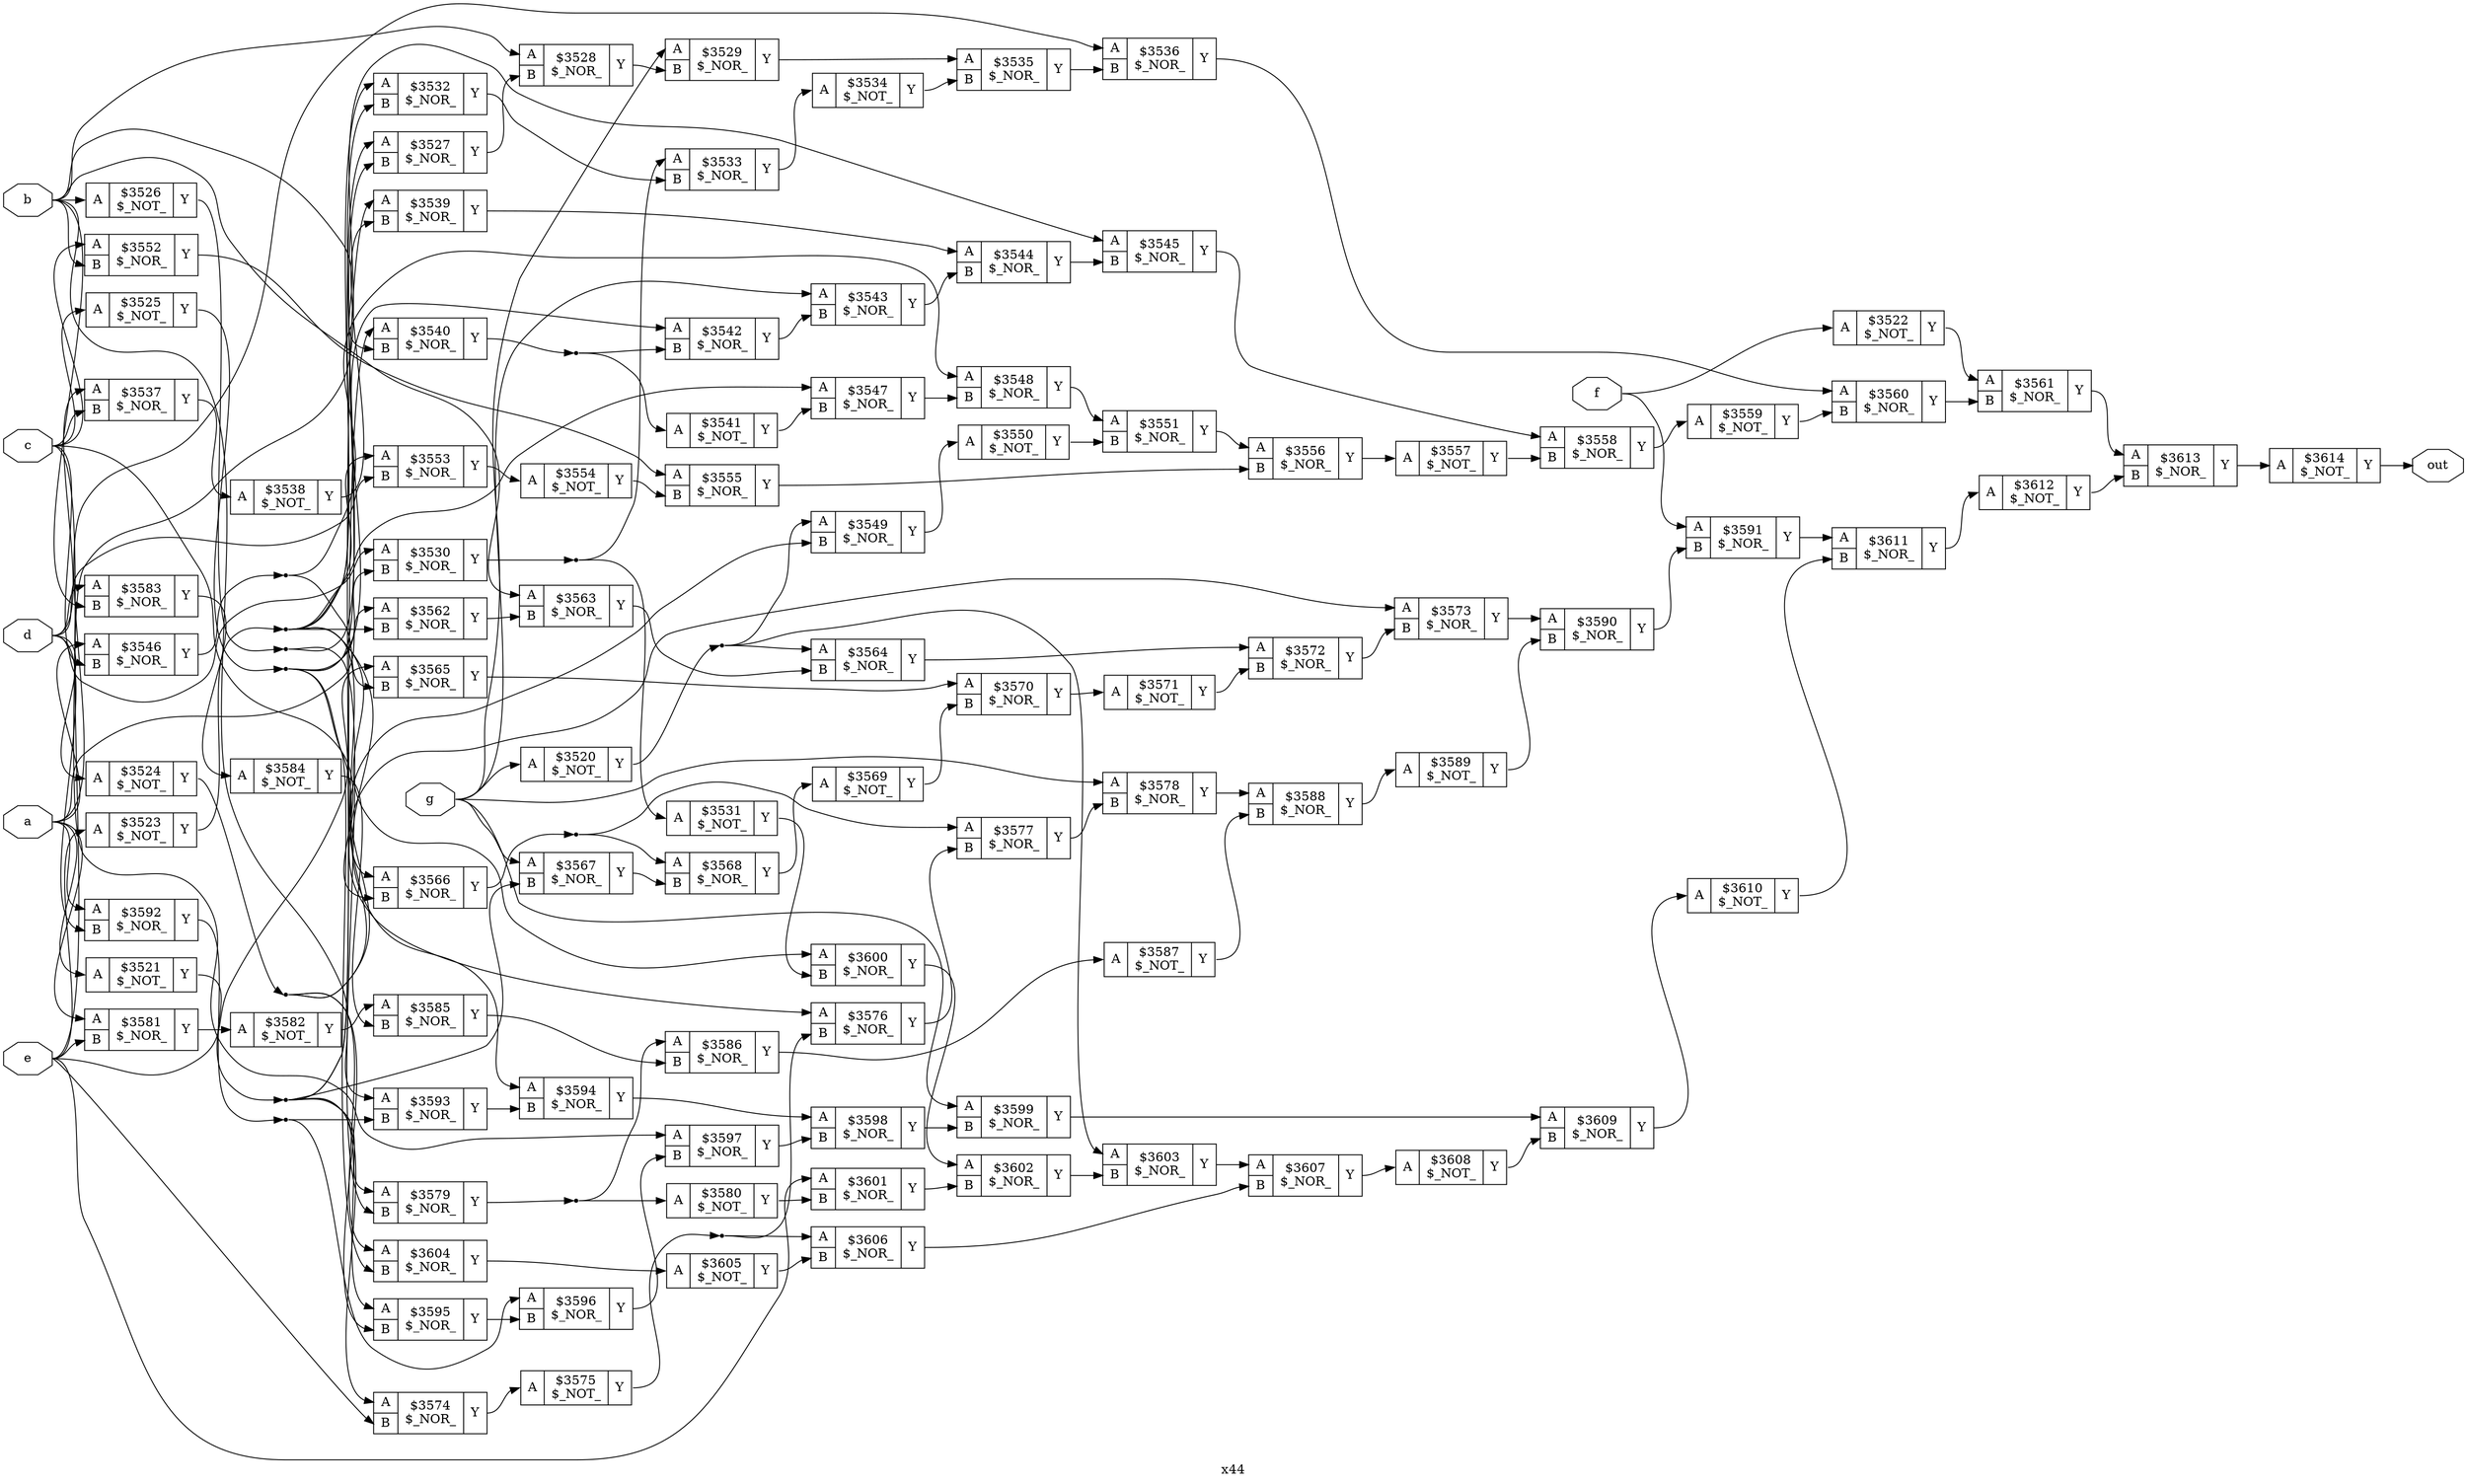 digraph "x44" {
label="x44";
rankdir="LR";
remincross=true;
n95 [ shape=octagon, label="a", color="black", fontcolor="black" ];
n96 [ shape=octagon, label="b", color="black", fontcolor="black" ];
n97 [ shape=octagon, label="c", color="black", fontcolor="black" ];
n98 [ shape=octagon, label="d", color="black", fontcolor="black" ];
n99 [ shape=octagon, label="e", color="black", fontcolor="black" ];
n100 [ shape=octagon, label="f", color="black", fontcolor="black" ];
n101 [ shape=octagon, label="g", color="black", fontcolor="black" ];
n102 [ shape=octagon, label="out", color="black", fontcolor="black" ];
c105 [ shape=record, label="{{<p103> A}|$3520\n$_NOT_|{<p104> Y}}" ];
c106 [ shape=record, label="{{<p103> A}|$3521\n$_NOT_|{<p104> Y}}" ];
c107 [ shape=record, label="{{<p103> A}|$3522\n$_NOT_|{<p104> Y}}" ];
c108 [ shape=record, label="{{<p103> A}|$3523\n$_NOT_|{<p104> Y}}" ];
c109 [ shape=record, label="{{<p103> A}|$3524\n$_NOT_|{<p104> Y}}" ];
c110 [ shape=record, label="{{<p103> A}|$3525\n$_NOT_|{<p104> Y}}" ];
c111 [ shape=record, label="{{<p103> A}|$3526\n$_NOT_|{<p104> Y}}" ];
c113 [ shape=record, label="{{<p103> A|<p112> B}|$3527\n$_NOR_|{<p104> Y}}" ];
c114 [ shape=record, label="{{<p103> A|<p112> B}|$3528\n$_NOR_|{<p104> Y}}" ];
c115 [ shape=record, label="{{<p103> A|<p112> B}|$3529\n$_NOR_|{<p104> Y}}" ];
c116 [ shape=record, label="{{<p103> A|<p112> B}|$3530\n$_NOR_|{<p104> Y}}" ];
c117 [ shape=record, label="{{<p103> A}|$3531\n$_NOT_|{<p104> Y}}" ];
c118 [ shape=record, label="{{<p103> A|<p112> B}|$3532\n$_NOR_|{<p104> Y}}" ];
c119 [ shape=record, label="{{<p103> A|<p112> B}|$3533\n$_NOR_|{<p104> Y}}" ];
c120 [ shape=record, label="{{<p103> A}|$3534\n$_NOT_|{<p104> Y}}" ];
c121 [ shape=record, label="{{<p103> A|<p112> B}|$3535\n$_NOR_|{<p104> Y}}" ];
c122 [ shape=record, label="{{<p103> A|<p112> B}|$3536\n$_NOR_|{<p104> Y}}" ];
c123 [ shape=record, label="{{<p103> A|<p112> B}|$3537\n$_NOR_|{<p104> Y}}" ];
c124 [ shape=record, label="{{<p103> A}|$3538\n$_NOT_|{<p104> Y}}" ];
c125 [ shape=record, label="{{<p103> A|<p112> B}|$3539\n$_NOR_|{<p104> Y}}" ];
c126 [ shape=record, label="{{<p103> A|<p112> B}|$3540\n$_NOR_|{<p104> Y}}" ];
c127 [ shape=record, label="{{<p103> A}|$3541\n$_NOT_|{<p104> Y}}" ];
c128 [ shape=record, label="{{<p103> A|<p112> B}|$3542\n$_NOR_|{<p104> Y}}" ];
c129 [ shape=record, label="{{<p103> A|<p112> B}|$3543\n$_NOR_|{<p104> Y}}" ];
c130 [ shape=record, label="{{<p103> A|<p112> B}|$3544\n$_NOR_|{<p104> Y}}" ];
c131 [ shape=record, label="{{<p103> A|<p112> B}|$3545\n$_NOR_|{<p104> Y}}" ];
c132 [ shape=record, label="{{<p103> A|<p112> B}|$3546\n$_NOR_|{<p104> Y}}" ];
c133 [ shape=record, label="{{<p103> A|<p112> B}|$3547\n$_NOR_|{<p104> Y}}" ];
c134 [ shape=record, label="{{<p103> A|<p112> B}|$3548\n$_NOR_|{<p104> Y}}" ];
c135 [ shape=record, label="{{<p103> A|<p112> B}|$3549\n$_NOR_|{<p104> Y}}" ];
c136 [ shape=record, label="{{<p103> A}|$3550\n$_NOT_|{<p104> Y}}" ];
c137 [ shape=record, label="{{<p103> A|<p112> B}|$3551\n$_NOR_|{<p104> Y}}" ];
c138 [ shape=record, label="{{<p103> A|<p112> B}|$3552\n$_NOR_|{<p104> Y}}" ];
c139 [ shape=record, label="{{<p103> A|<p112> B}|$3553\n$_NOR_|{<p104> Y}}" ];
c140 [ shape=record, label="{{<p103> A}|$3554\n$_NOT_|{<p104> Y}}" ];
c141 [ shape=record, label="{{<p103> A|<p112> B}|$3555\n$_NOR_|{<p104> Y}}" ];
c142 [ shape=record, label="{{<p103> A|<p112> B}|$3556\n$_NOR_|{<p104> Y}}" ];
c143 [ shape=record, label="{{<p103> A}|$3557\n$_NOT_|{<p104> Y}}" ];
c144 [ shape=record, label="{{<p103> A|<p112> B}|$3558\n$_NOR_|{<p104> Y}}" ];
c145 [ shape=record, label="{{<p103> A}|$3559\n$_NOT_|{<p104> Y}}" ];
c146 [ shape=record, label="{{<p103> A|<p112> B}|$3560\n$_NOR_|{<p104> Y}}" ];
c147 [ shape=record, label="{{<p103> A|<p112> B}|$3561\n$_NOR_|{<p104> Y}}" ];
c148 [ shape=record, label="{{<p103> A|<p112> B}|$3562\n$_NOR_|{<p104> Y}}" ];
c149 [ shape=record, label="{{<p103> A|<p112> B}|$3563\n$_NOR_|{<p104> Y}}" ];
c150 [ shape=record, label="{{<p103> A|<p112> B}|$3564\n$_NOR_|{<p104> Y}}" ];
c151 [ shape=record, label="{{<p103> A|<p112> B}|$3565\n$_NOR_|{<p104> Y}}" ];
c152 [ shape=record, label="{{<p103> A|<p112> B}|$3566\n$_NOR_|{<p104> Y}}" ];
c153 [ shape=record, label="{{<p103> A|<p112> B}|$3567\n$_NOR_|{<p104> Y}}" ];
c154 [ shape=record, label="{{<p103> A|<p112> B}|$3568\n$_NOR_|{<p104> Y}}" ];
c155 [ shape=record, label="{{<p103> A}|$3569\n$_NOT_|{<p104> Y}}" ];
c156 [ shape=record, label="{{<p103> A|<p112> B}|$3570\n$_NOR_|{<p104> Y}}" ];
c157 [ shape=record, label="{{<p103> A}|$3571\n$_NOT_|{<p104> Y}}" ];
c158 [ shape=record, label="{{<p103> A|<p112> B}|$3572\n$_NOR_|{<p104> Y}}" ];
c159 [ shape=record, label="{{<p103> A|<p112> B}|$3573\n$_NOR_|{<p104> Y}}" ];
c160 [ shape=record, label="{{<p103> A|<p112> B}|$3574\n$_NOR_|{<p104> Y}}" ];
c161 [ shape=record, label="{{<p103> A}|$3575\n$_NOT_|{<p104> Y}}" ];
c162 [ shape=record, label="{{<p103> A|<p112> B}|$3576\n$_NOR_|{<p104> Y}}" ];
c163 [ shape=record, label="{{<p103> A|<p112> B}|$3577\n$_NOR_|{<p104> Y}}" ];
c164 [ shape=record, label="{{<p103> A|<p112> B}|$3578\n$_NOR_|{<p104> Y}}" ];
c165 [ shape=record, label="{{<p103> A|<p112> B}|$3579\n$_NOR_|{<p104> Y}}" ];
c166 [ shape=record, label="{{<p103> A}|$3580\n$_NOT_|{<p104> Y}}" ];
c167 [ shape=record, label="{{<p103> A|<p112> B}|$3581\n$_NOR_|{<p104> Y}}" ];
c168 [ shape=record, label="{{<p103> A}|$3582\n$_NOT_|{<p104> Y}}" ];
c169 [ shape=record, label="{{<p103> A|<p112> B}|$3583\n$_NOR_|{<p104> Y}}" ];
c170 [ shape=record, label="{{<p103> A}|$3584\n$_NOT_|{<p104> Y}}" ];
c171 [ shape=record, label="{{<p103> A|<p112> B}|$3585\n$_NOR_|{<p104> Y}}" ];
c172 [ shape=record, label="{{<p103> A|<p112> B}|$3586\n$_NOR_|{<p104> Y}}" ];
c173 [ shape=record, label="{{<p103> A}|$3587\n$_NOT_|{<p104> Y}}" ];
c174 [ shape=record, label="{{<p103> A|<p112> B}|$3588\n$_NOR_|{<p104> Y}}" ];
c175 [ shape=record, label="{{<p103> A}|$3589\n$_NOT_|{<p104> Y}}" ];
c176 [ shape=record, label="{{<p103> A|<p112> B}|$3590\n$_NOR_|{<p104> Y}}" ];
c177 [ shape=record, label="{{<p103> A|<p112> B}|$3591\n$_NOR_|{<p104> Y}}" ];
c178 [ shape=record, label="{{<p103> A|<p112> B}|$3592\n$_NOR_|{<p104> Y}}" ];
c179 [ shape=record, label="{{<p103> A|<p112> B}|$3593\n$_NOR_|{<p104> Y}}" ];
c180 [ shape=record, label="{{<p103> A|<p112> B}|$3594\n$_NOR_|{<p104> Y}}" ];
c181 [ shape=record, label="{{<p103> A|<p112> B}|$3595\n$_NOR_|{<p104> Y}}" ];
c182 [ shape=record, label="{{<p103> A|<p112> B}|$3596\n$_NOR_|{<p104> Y}}" ];
c183 [ shape=record, label="{{<p103> A|<p112> B}|$3597\n$_NOR_|{<p104> Y}}" ];
c184 [ shape=record, label="{{<p103> A|<p112> B}|$3598\n$_NOR_|{<p104> Y}}" ];
c185 [ shape=record, label="{{<p103> A|<p112> B}|$3599\n$_NOR_|{<p104> Y}}" ];
c186 [ shape=record, label="{{<p103> A|<p112> B}|$3600\n$_NOR_|{<p104> Y}}" ];
c187 [ shape=record, label="{{<p103> A|<p112> B}|$3601\n$_NOR_|{<p104> Y}}" ];
c188 [ shape=record, label="{{<p103> A|<p112> B}|$3602\n$_NOR_|{<p104> Y}}" ];
c189 [ shape=record, label="{{<p103> A|<p112> B}|$3603\n$_NOR_|{<p104> Y}}" ];
c190 [ shape=record, label="{{<p103> A|<p112> B}|$3604\n$_NOR_|{<p104> Y}}" ];
c191 [ shape=record, label="{{<p103> A}|$3605\n$_NOT_|{<p104> Y}}" ];
c192 [ shape=record, label="{{<p103> A|<p112> B}|$3606\n$_NOR_|{<p104> Y}}" ];
c193 [ shape=record, label="{{<p103> A|<p112> B}|$3607\n$_NOR_|{<p104> Y}}" ];
c194 [ shape=record, label="{{<p103> A}|$3608\n$_NOT_|{<p104> Y}}" ];
c195 [ shape=record, label="{{<p103> A|<p112> B}|$3609\n$_NOR_|{<p104> Y}}" ];
c196 [ shape=record, label="{{<p103> A}|$3610\n$_NOT_|{<p104> Y}}" ];
c197 [ shape=record, label="{{<p103> A|<p112> B}|$3611\n$_NOR_|{<p104> Y}}" ];
c198 [ shape=record, label="{{<p103> A}|$3612\n$_NOT_|{<p104> Y}}" ];
c199 [ shape=record, label="{{<p103> A|<p112> B}|$3613\n$_NOR_|{<p104> Y}}" ];
c200 [ shape=record, label="{{<p103> A}|$3614\n$_NOT_|{<p104> Y}}" ];
c197:p104:e -> c198:p103:w [color="black", label=""];
c113:p104:e -> c114:p112:w [color="black", label=""];
n100:e -> c107:p103:w [color="black", label=""];
n100:e -> c177:p103:w [color="black", label=""];
n101:e -> c105:p103:w [color="black", label=""];
n101:e -> c115:p103:w [color="black", label=""];
n101:e -> c129:p103:w [color="black", label=""];
n101:e -> c153:p103:w [color="black", label=""];
n101:e -> c164:p103:w [color="black", label=""];
n101:e -> c185:p103:w [color="black", label=""];
c200:p104:e -> n102:w [color="black", label=""];
c114:p104:e -> c115:p112:w [color="black", label=""];
c115:p104:e -> c121:p103:w [color="black", label=""];
n13 [ shape=point ];
c116:p104:e -> n13:w [color="black", label=""];
n13:e -> c117:p103:w [color="black", label=""];
n13:e -> c119:p103:w [color="black", label=""];
c117:p104:e -> c186:p112:w [color="black", label=""];
c118:p104:e -> c119:p112:w [color="black", label=""];
c119:p104:e -> c120:p103:w [color="black", label=""];
c120:p104:e -> c121:p112:w [color="black", label=""];
c121:p104:e -> c122:p112:w [color="black", label=""];
c122:p104:e -> c146:p103:w [color="black", label=""];
c198:p104:e -> c199:p112:w [color="black", label=""];
c123:p104:e -> c124:p103:w [color="black", label=""];
c124:p104:e -> c125:p112:w [color="black", label=""];
c125:p104:e -> c130:p103:w [color="black", label=""];
n23 [ shape=point ];
c126:p104:e -> n23:w [color="black", label=""];
n23:e -> c127:p103:w [color="black", label=""];
n23:e -> c128:p112:w [color="black", label=""];
c127:p104:e -> c133:p112:w [color="black", label=""];
c128:p104:e -> c129:p112:w [color="black", label=""];
c129:p104:e -> c130:p112:w [color="black", label=""];
c130:p104:e -> c131:p112:w [color="black", label=""];
c131:p104:e -> c144:p103:w [color="black", label=""];
n29 [ shape=point ];
c132:p104:e -> n29:w [color="black", label=""];
n29:e -> c134:p103:w [color="black", label=""];
n29:e -> c151:p112:w [color="black", label=""];
c199:p104:e -> c200:p103:w [color="black", label=""];
c133:p104:e -> c134:p112:w [color="black", label=""];
c134:p104:e -> c137:p103:w [color="black", label=""];
c135:p104:e -> c136:p103:w [color="black", label=""];
c136:p104:e -> c137:p112:w [color="black", label=""];
c137:p104:e -> c142:p103:w [color="black", label=""];
c138:p104:e -> c141:p103:w [color="black", label=""];
c139:p104:e -> c140:p103:w [color="black", label=""];
c140:p104:e -> c141:p112:w [color="black", label=""];
c141:p104:e -> c142:p112:w [color="black", label=""];
c142:p104:e -> c143:p103:w [color="black", label=""];
n4 [ shape=point ];
c106:p104:e -> n4:w [color="black", label=""];
n4:e -> c125:p103:w [color="black", label=""];
n4:e -> c126:p103:w [color="black", label=""];
n4:e -> c153:p112:w [color="black", label=""];
n4:e -> c160:p103:w [color="black", label=""];
n4:e -> c165:p103:w [color="black", label=""];
n4:e -> c181:p103:w [color="black", label=""];
c143:p104:e -> c144:p112:w [color="black", label=""];
c144:p104:e -> c145:p103:w [color="black", label=""];
c145:p104:e -> c146:p112:w [color="black", label=""];
c146:p104:e -> c147:p112:w [color="black", label=""];
c147:p104:e -> c199:p103:w [color="black", label=""];
c148:p104:e -> c149:p112:w [color="black", label=""];
c149:p104:e -> c150:p112:w [color="black", label=""];
c150:p104:e -> c158:p103:w [color="black", label=""];
c151:p104:e -> c156:p103:w [color="black", label=""];
n49 [ shape=point ];
c152:p104:e -> n49:w [color="black", label=""];
n49:e -> c154:p103:w [color="black", label=""];
n49:e -> c163:p103:w [color="black", label=""];
c107:p104:e -> c147:p103:w [color="black", label=""];
c153:p104:e -> c154:p112:w [color="black", label=""];
c154:p104:e -> c155:p103:w [color="black", label=""];
c155:p104:e -> c156:p112:w [color="black", label=""];
c156:p104:e -> c157:p103:w [color="black", label=""];
c157:p104:e -> c158:p112:w [color="black", label=""];
c158:p104:e -> c159:p112:w [color="black", label=""];
c159:p104:e -> c176:p103:w [color="black", label=""];
c160:p104:e -> c161:p103:w [color="black", label=""];
n58 [ shape=point ];
c161:p104:e -> n58:w [color="black", label=""];
n58:e -> c162:p112:w [color="black", label=""];
n58:e -> c192:p103:w [color="black", label=""];
c162:p104:e -> c163:p112:w [color="black", label=""];
n6 [ shape=point ];
c108:p104:e -> n6:w [color="black", label=""];
n6:e -> c113:p103:w [color="black", label=""];
n6:e -> c118:p103:w [color="black", label=""];
n6:e -> c133:p103:w [color="black", label=""];
n6:e -> c139:p103:w [color="black", label=""];
n6:e -> c148:p112:w [color="black", label=""];
n6:e -> c152:p103:w [color="black", label=""];
n6:e -> c180:p103:w [color="black", label=""];
n6:e -> c186:p103:w [color="black", label=""];
c163:p104:e -> c164:p112:w [color="black", label=""];
c164:p104:e -> c174:p103:w [color="black", label=""];
n62 [ shape=point ];
c165:p104:e -> n62:w [color="black", label=""];
n62:e -> c166:p103:w [color="black", label=""];
n62:e -> c172:p103:w [color="black", label=""];
c166:p104:e -> c187:p112:w [color="black", label=""];
c167:p104:e -> c168:p103:w [color="black", label=""];
c168:p104:e -> c171:p103:w [color="black", label=""];
c169:p104:e -> c170:p103:w [color="black", label=""];
c170:p104:e -> c171:p112:w [color="black", label=""];
c171:p104:e -> c172:p112:w [color="black", label=""];
c172:p104:e -> c173:p103:w [color="black", label=""];
n7 [ shape=point ];
c109:p104:e -> n7:w [color="black", label=""];
n7:e -> c135:p112:w [color="black", label=""];
n7:e -> c159:p103:w [color="black", label=""];
n7:e -> c181:p112:w [color="black", label=""];
n7:e -> c190:p103:w [color="black", label=""];
c173:p104:e -> c174:p112:w [color="black", label=""];
c174:p104:e -> c175:p103:w [color="black", label=""];
c175:p104:e -> c176:p112:w [color="black", label=""];
c176:p104:e -> c177:p112:w [color="black", label=""];
c177:p104:e -> c197:p103:w [color="black", label=""];
n75 [ shape=point ];
c178:p104:e -> n75:w [color="black", label=""];
n75:e -> c179:p112:w [color="black", label=""];
n75:e -> c182:p103:w [color="black", label=""];
c179:p104:e -> c180:p112:w [color="black", label=""];
c180:p104:e -> c184:p103:w [color="black", label=""];
c181:p104:e -> c182:p112:w [color="black", label=""];
c182:p104:e -> c183:p112:w [color="black", label=""];
n8 [ shape=point ];
c110:p104:e -> n8:w [color="black", label=""];
n8:e -> c113:p112:w [color="black", label=""];
n8:e -> c116:p112:w [color="black", label=""];
n8:e -> c128:p103:w [color="black", label=""];
n8:e -> c162:p103:w [color="black", label=""];
n8:e -> c190:p112:w [color="black", label=""];
c183:p104:e -> c184:p112:w [color="black", label=""];
c184:p104:e -> c185:p112:w [color="black", label=""];
c185:p104:e -> c195:p103:w [color="black", label=""];
c186:p104:e -> c188:p103:w [color="black", label=""];
c187:p104:e -> c188:p112:w [color="black", label=""];
c188:p104:e -> c189:p112:w [color="black", label=""];
c189:p104:e -> c193:p103:w [color="black", label=""];
c190:p104:e -> c191:p103:w [color="black", label=""];
c191:p104:e -> c192:p112:w [color="black", label=""];
c192:p104:e -> c193:p112:w [color="black", label=""];
n9 [ shape=point ];
c111:p104:e -> n9:w [color="black", label=""];
n9:e -> c118:p112:w [color="black", label=""];
n9:e -> c165:p112:w [color="black", label=""];
c193:p104:e -> c194:p103:w [color="black", label=""];
c194:p104:e -> c195:p112:w [color="black", label=""];
c195:p104:e -> c196:p103:w [color="black", label=""];
c196:p104:e -> c197:p112:w [color="black", label=""];
n94 [ shape=point ];
c105:p104:e -> n94:w [color="black", label=""];
n94:e -> c135:p103:w [color="black", label=""];
n94:e -> c150:p103:w [color="black", label=""];
n94:e -> c189:p103:w [color="black", label=""];
n95:e -> c106:p103:w [color="black", label=""];
n95:e -> c122:p103:w [color="black", label=""];
n95:e -> c132:p103:w [color="black", label=""];
n95:e -> c148:p103:w [color="black", label=""];
n95:e -> c167:p103:w [color="black", label=""];
n95:e -> c178:p103:w [color="black", label=""];
n96:e -> c111:p103:w [color="black", label=""];
n96:e -> c114:p103:w [color="black", label=""];
n96:e -> c126:p112:w [color="black", label=""];
n96:e -> c138:p112:w [color="black", label=""];
n96:e -> c149:p103:w [color="black", label=""];
n96:e -> c169:p112:w [color="black", label=""];
n96:e -> c179:p103:w [color="black", label=""];
n97:e -> c110:p103:w [color="black", label=""];
n97:e -> c123:p112:w [color="black", label=""];
n97:e -> c132:p112:w [color="black", label=""];
n97:e -> c138:p103:w [color="black", label=""];
n97:e -> c152:p112:w [color="black", label=""];
n97:e -> c183:p103:w [color="black", label=""];
n98:e -> c109:p103:w [color="black", label=""];
n98:e -> c116:p103:w [color="black", label=""];
n98:e -> c123:p103:w [color="black", label=""];
n98:e -> c139:p112:w [color="black", label=""];
n98:e -> c169:p103:w [color="black", label=""];
n98:e -> c178:p112:w [color="black", label=""];
n99:e -> c108:p103:w [color="black", label=""];
n99:e -> c131:p103:w [color="black", label=""];
n99:e -> c151:p103:w [color="black", label=""];
n99:e -> c160:p112:w [color="black", label=""];
n99:e -> c167:p112:w [color="black", label=""];
n99:e -> c187:p103:w [color="black", label=""];
}
